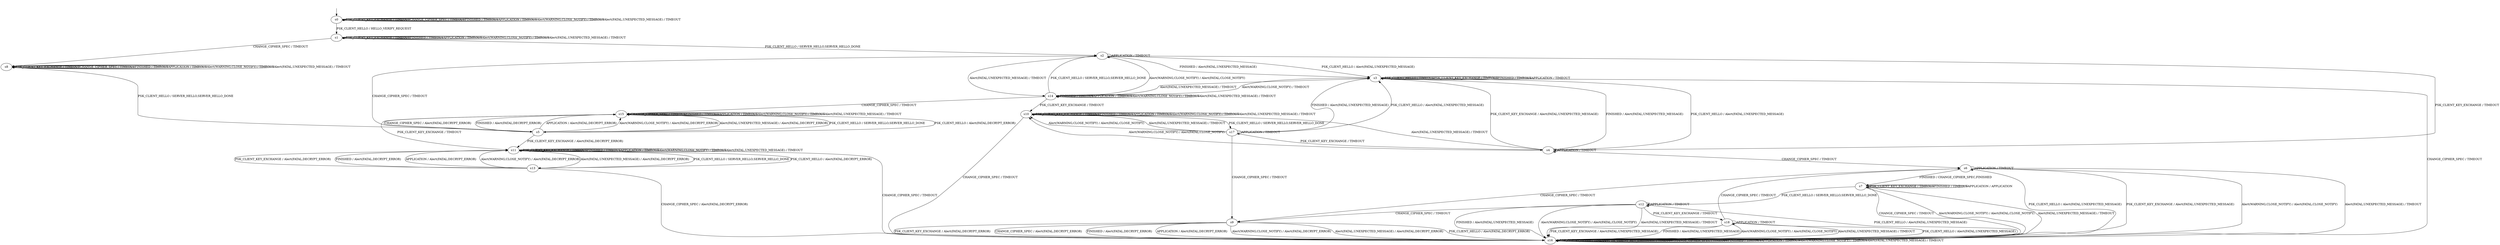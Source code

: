 digraph h4 {
s0 [label="s0"];
s1 [label="s1"];
s2 [label="s2"];
s3 [label="s3"];
s4 [label="s4"];
s5 [label="s5"];
s6 [label="s6"];
s7 [label="s7"];
s8 [label="s8"];
s9 [label="s9"];
s10 [label="s10"];
s11 [label="s11"];
s12 [label="s12"];
s13 [label="s13"];
s14 [label="s14"];
s15 [label="s15"];
s16 [label="s16"];
s17 [label="s17"];
s18 [label="s18"];
s0 -> s1 [label="PSK_CLIENT_HELLO / HELLO_VERIFY_REQUEST"];
s0 -> s0 [label="PSK_CLIENT_KEY_EXCHANGE / TIMEOUT"];
s0 -> s0 [label="CHANGE_CIPHER_SPEC / TIMEOUT"];
s0 -> s0 [label="FINISHED / TIMEOUT"];
s0 -> s0 [label="APPLICATION / TIMEOUT"];
s0 -> s0 [label="Alert(WARNING,CLOSE_NOTIFY) / TIMEOUT"];
s0 -> s0 [label="Alert(FATAL,UNEXPECTED_MESSAGE) / TIMEOUT"];
s1 -> s2 [label="PSK_CLIENT_HELLO / SERVER_HELLO,SERVER_HELLO_DONE"];
s1 -> s1 [label="PSK_CLIENT_KEY_EXCHANGE / TIMEOUT"];
s1 -> s8 [label="CHANGE_CIPHER_SPEC / TIMEOUT"];
s1 -> s1 [label="FINISHED / TIMEOUT"];
s1 -> s1 [label="APPLICATION / TIMEOUT"];
s1 -> s1 [label="Alert(WARNING,CLOSE_NOTIFY) / TIMEOUT"];
s1 -> s1 [label="Alert(FATAL,UNEXPECTED_MESSAGE) / TIMEOUT"];
s2 -> s3 [label="PSK_CLIENT_HELLO / Alert(FATAL,UNEXPECTED_MESSAGE)"];
s2 -> s4 [label="PSK_CLIENT_KEY_EXCHANGE / TIMEOUT"];
s2 -> s5 [label="CHANGE_CIPHER_SPEC / TIMEOUT"];
s2 -> s3 [label="FINISHED / Alert(FATAL,UNEXPECTED_MESSAGE)"];
s2 -> s2 [label="APPLICATION / TIMEOUT"];
s2 -> s14 [label="Alert(WARNING,CLOSE_NOTIFY) / Alert(FATAL,CLOSE_NOTIFY)"];
s2 -> s14 [label="Alert(FATAL,UNEXPECTED_MESSAGE) / TIMEOUT"];
s3 -> s3 [label="PSK_CLIENT_HELLO / TIMEOUT"];
s3 -> s3 [label="PSK_CLIENT_KEY_EXCHANGE / TIMEOUT"];
s3 -> s16 [label="CHANGE_CIPHER_SPEC / TIMEOUT"];
s3 -> s3 [label="FINISHED / TIMEOUT"];
s3 -> s3 [label="APPLICATION / TIMEOUT"];
s3 -> s14 [label="Alert(WARNING,CLOSE_NOTIFY) / TIMEOUT"];
s3 -> s14 [label="Alert(FATAL,UNEXPECTED_MESSAGE) / TIMEOUT"];
s4 -> s3 [label="PSK_CLIENT_HELLO / Alert(FATAL,UNEXPECTED_MESSAGE)"];
s4 -> s3 [label="PSK_CLIENT_KEY_EXCHANGE / Alert(FATAL,UNEXPECTED_MESSAGE)"];
s4 -> s6 [label="CHANGE_CIPHER_SPEC / TIMEOUT"];
s4 -> s3 [label="FINISHED / Alert(FATAL,UNEXPECTED_MESSAGE)"];
s4 -> s4 [label="APPLICATION / TIMEOUT"];
s4 -> s10 [label="Alert(WARNING,CLOSE_NOTIFY) / Alert(FATAL,CLOSE_NOTIFY)"];
s4 -> s10 [label="Alert(FATAL,UNEXPECTED_MESSAGE) / TIMEOUT"];
s5 -> s15 [label="PSK_CLIENT_HELLO / Alert(FATAL,DECRYPT_ERROR)"];
s5 -> s11 [label="PSK_CLIENT_KEY_EXCHANGE / Alert(FATAL,DECRYPT_ERROR)"];
s5 -> s15 [label="CHANGE_CIPHER_SPEC / Alert(FATAL,DECRYPT_ERROR)"];
s5 -> s15 [label="FINISHED / Alert(FATAL,DECRYPT_ERROR)"];
s5 -> s15 [label="APPLICATION / Alert(FATAL,DECRYPT_ERROR)"];
s5 -> s15 [label="Alert(WARNING,CLOSE_NOTIFY) / Alert(FATAL,DECRYPT_ERROR)"];
s5 -> s15 [label="Alert(FATAL,UNEXPECTED_MESSAGE) / Alert(FATAL,DECRYPT_ERROR)"];
s6 -> s16 [label="PSK_CLIENT_HELLO / Alert(FATAL,UNEXPECTED_MESSAGE)"];
s6 -> s16 [label="PSK_CLIENT_KEY_EXCHANGE / Alert(FATAL,UNEXPECTED_MESSAGE)"];
s6 -> s9 [label="CHANGE_CIPHER_SPEC / TIMEOUT"];
s6 -> s7 [label="FINISHED / CHANGE_CIPHER_SPEC,FINISHED"];
s6 -> s6 [label="APPLICATION / TIMEOUT"];
s6 -> s16 [label="Alert(WARNING,CLOSE_NOTIFY) / Alert(FATAL,CLOSE_NOTIFY)"];
s6 -> s16 [label="Alert(FATAL,UNEXPECTED_MESSAGE) / TIMEOUT"];
s7 -> s12 [label="PSK_CLIENT_HELLO / SERVER_HELLO,SERVER_HELLO_DONE"];
s7 -> s7 [label="PSK_CLIENT_KEY_EXCHANGE / TIMEOUT"];
s7 -> s16 [label="CHANGE_CIPHER_SPEC / TIMEOUT"];
s7 -> s7 [label="FINISHED / TIMEOUT"];
s7 -> s7 [label="APPLICATION / APPLICATION"];
s7 -> s16 [label="Alert(WARNING,CLOSE_NOTIFY) / Alert(FATAL,CLOSE_NOTIFY)"];
s7 -> s16 [label="Alert(FATAL,UNEXPECTED_MESSAGE) / TIMEOUT"];
s8 -> s5 [label="PSK_CLIENT_HELLO / SERVER_HELLO,SERVER_HELLO_DONE"];
s8 -> s8 [label="PSK_CLIENT_KEY_EXCHANGE / TIMEOUT"];
s8 -> s8 [label="CHANGE_CIPHER_SPEC / TIMEOUT"];
s8 -> s8 [label="FINISHED / TIMEOUT"];
s8 -> s8 [label="APPLICATION / TIMEOUT"];
s8 -> s8 [label="Alert(WARNING,CLOSE_NOTIFY) / TIMEOUT"];
s8 -> s8 [label="Alert(FATAL,UNEXPECTED_MESSAGE) / TIMEOUT"];
s9 -> s16 [label="PSK_CLIENT_HELLO / Alert(FATAL,DECRYPT_ERROR)"];
s9 -> s16 [label="PSK_CLIENT_KEY_EXCHANGE / Alert(FATAL,DECRYPT_ERROR)"];
s9 -> s16 [label="CHANGE_CIPHER_SPEC / Alert(FATAL,DECRYPT_ERROR)"];
s9 -> s16 [label="FINISHED / Alert(FATAL,DECRYPT_ERROR)"];
s9 -> s16 [label="APPLICATION / Alert(FATAL,DECRYPT_ERROR)"];
s9 -> s16 [label="Alert(WARNING,CLOSE_NOTIFY) / Alert(FATAL,DECRYPT_ERROR)"];
s9 -> s16 [label="Alert(FATAL,UNEXPECTED_MESSAGE) / Alert(FATAL,DECRYPT_ERROR)"];
s10 -> s17 [label="PSK_CLIENT_HELLO / SERVER_HELLO,SERVER_HELLO_DONE"];
s10 -> s10 [label="PSK_CLIENT_KEY_EXCHANGE / TIMEOUT"];
s10 -> s16 [label="CHANGE_CIPHER_SPEC / TIMEOUT"];
s10 -> s10 [label="FINISHED / TIMEOUT"];
s10 -> s10 [label="APPLICATION / TIMEOUT"];
s10 -> s10 [label="Alert(WARNING,CLOSE_NOTIFY) / TIMEOUT"];
s10 -> s10 [label="Alert(FATAL,UNEXPECTED_MESSAGE) / TIMEOUT"];
s11 -> s13 [label="PSK_CLIENT_HELLO / SERVER_HELLO,SERVER_HELLO_DONE"];
s11 -> s11 [label="PSK_CLIENT_KEY_EXCHANGE / TIMEOUT"];
s11 -> s16 [label="CHANGE_CIPHER_SPEC / TIMEOUT"];
s11 -> s11 [label="FINISHED / TIMEOUT"];
s11 -> s11 [label="APPLICATION / TIMEOUT"];
s11 -> s11 [label="Alert(WARNING,CLOSE_NOTIFY) / TIMEOUT"];
s11 -> s11 [label="Alert(FATAL,UNEXPECTED_MESSAGE) / TIMEOUT"];
s12 -> s16 [label="PSK_CLIENT_HELLO / Alert(FATAL,UNEXPECTED_MESSAGE)"];
s12 -> s18 [label="PSK_CLIENT_KEY_EXCHANGE / TIMEOUT"];
s12 -> s9 [label="CHANGE_CIPHER_SPEC / TIMEOUT"];
s12 -> s16 [label="FINISHED / Alert(FATAL,UNEXPECTED_MESSAGE)"];
s12 -> s12 [label="APPLICATION / TIMEOUT"];
s12 -> s16 [label="Alert(WARNING,CLOSE_NOTIFY) / Alert(FATAL,CLOSE_NOTIFY)"];
s12 -> s16 [label="Alert(FATAL,UNEXPECTED_MESSAGE) / TIMEOUT"];
s13 -> s11 [label="PSK_CLIENT_HELLO / Alert(FATAL,DECRYPT_ERROR)"];
s13 -> s11 [label="PSK_CLIENT_KEY_EXCHANGE / Alert(FATAL,DECRYPT_ERROR)"];
s13 -> s16 [label="CHANGE_CIPHER_SPEC / Alert(FATAL,DECRYPT_ERROR)"];
s13 -> s11 [label="FINISHED / Alert(FATAL,DECRYPT_ERROR)"];
s13 -> s11 [label="APPLICATION / Alert(FATAL,DECRYPT_ERROR)"];
s13 -> s11 [label="Alert(WARNING,CLOSE_NOTIFY) / Alert(FATAL,DECRYPT_ERROR)"];
s13 -> s11 [label="Alert(FATAL,UNEXPECTED_MESSAGE) / Alert(FATAL,DECRYPT_ERROR)"];
s14 -> s2 [label="PSK_CLIENT_HELLO / SERVER_HELLO,SERVER_HELLO_DONE"];
s14 -> s10 [label="PSK_CLIENT_KEY_EXCHANGE / TIMEOUT"];
s14 -> s15 [label="CHANGE_CIPHER_SPEC / TIMEOUT"];
s14 -> s14 [label="FINISHED / TIMEOUT"];
s14 -> s14 [label="APPLICATION / TIMEOUT"];
s14 -> s14 [label="Alert(WARNING,CLOSE_NOTIFY) / TIMEOUT"];
s14 -> s14 [label="Alert(FATAL,UNEXPECTED_MESSAGE) / TIMEOUT"];
s15 -> s5 [label="PSK_CLIENT_HELLO / SERVER_HELLO,SERVER_HELLO_DONE"];
s15 -> s11 [label="PSK_CLIENT_KEY_EXCHANGE / TIMEOUT"];
s15 -> s15 [label="CHANGE_CIPHER_SPEC / TIMEOUT"];
s15 -> s15 [label="FINISHED / TIMEOUT"];
s15 -> s15 [label="APPLICATION / TIMEOUT"];
s15 -> s15 [label="Alert(WARNING,CLOSE_NOTIFY) / TIMEOUT"];
s15 -> s15 [label="Alert(FATAL,UNEXPECTED_MESSAGE) / TIMEOUT"];
s16 -> s16 [label="PSK_CLIENT_HELLO / TIMEOUT"];
s16 -> s16 [label="PSK_CLIENT_KEY_EXCHANGE / TIMEOUT"];
s16 -> s16 [label="CHANGE_CIPHER_SPEC / TIMEOUT"];
s16 -> s16 [label="FINISHED / TIMEOUT"];
s16 -> s16 [label="APPLICATION / TIMEOUT"];
s16 -> s16 [label="Alert(WARNING,CLOSE_NOTIFY) / TIMEOUT"];
s16 -> s16 [label="Alert(FATAL,UNEXPECTED_MESSAGE) / TIMEOUT"];
s17 -> s3 [label="PSK_CLIENT_HELLO / Alert(FATAL,UNEXPECTED_MESSAGE)"];
s17 -> s4 [label="PSK_CLIENT_KEY_EXCHANGE / TIMEOUT"];
s17 -> s9 [label="CHANGE_CIPHER_SPEC / TIMEOUT"];
s17 -> s3 [label="FINISHED / Alert(FATAL,UNEXPECTED_MESSAGE)"];
s17 -> s17 [label="APPLICATION / TIMEOUT"];
s17 -> s10 [label="Alert(WARNING,CLOSE_NOTIFY) / Alert(FATAL,CLOSE_NOTIFY)"];
s17 -> s10 [label="Alert(FATAL,UNEXPECTED_MESSAGE) / TIMEOUT"];
s18 -> s16 [label="PSK_CLIENT_HELLO / Alert(FATAL,UNEXPECTED_MESSAGE)"];
s18 -> s16 [label="PSK_CLIENT_KEY_EXCHANGE / Alert(FATAL,UNEXPECTED_MESSAGE)"];
s18 -> s6 [label="CHANGE_CIPHER_SPEC / TIMEOUT"];
s18 -> s16 [label="FINISHED / Alert(FATAL,UNEXPECTED_MESSAGE)"];
s18 -> s18 [label="APPLICATION / TIMEOUT"];
s18 -> s16 [label="Alert(WARNING,CLOSE_NOTIFY) / Alert(FATAL,CLOSE_NOTIFY)"];
s18 -> s16 [label="Alert(FATAL,UNEXPECTED_MESSAGE) / TIMEOUT"];
__start0 [shape=none, label=""];
__start0 -> s0 [label=""];
}
